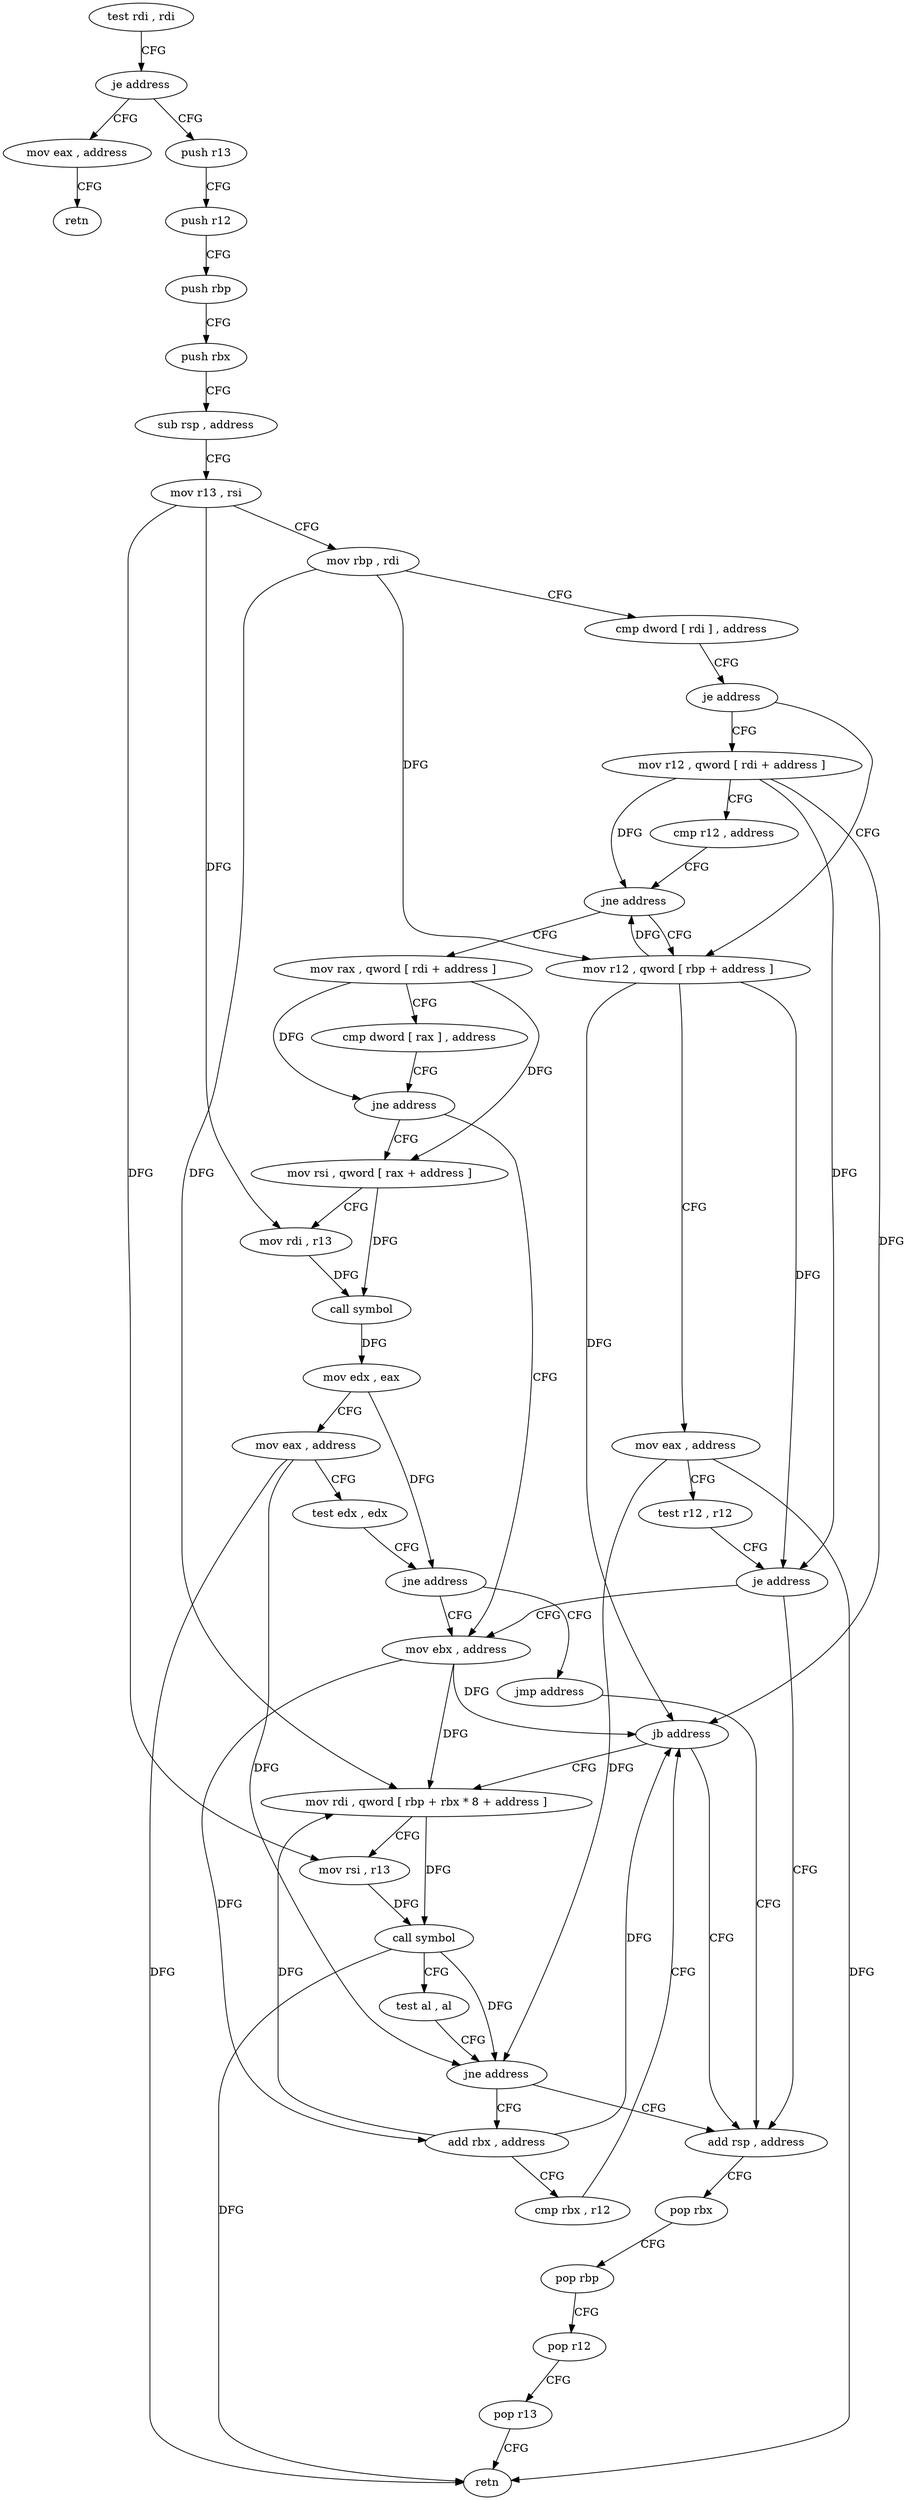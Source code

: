 digraph "func" {
"121522" [label = "test rdi , rdi" ]
"121525" [label = "je address" ]
"121648" [label = "mov eax , address" ]
"121527" [label = "push r13" ]
"121653" [label = "retn" ]
"121529" [label = "push r12" ]
"121531" [label = "push rbp" ]
"121532" [label = "push rbx" ]
"121533" [label = "sub rsp , address" ]
"121537" [label = "mov r13 , rsi" ]
"121540" [label = "mov rbp , rdi" ]
"121543" [label = "cmp dword [ rdi ] , address" ]
"121546" [label = "je address" ]
"121604" [label = "mov r12 , qword [ rdi + address ]" ]
"121548" [label = "mov r12 , qword [ rbp + address ]" ]
"121608" [label = "cmp r12 , address" ]
"121612" [label = "jne address" ]
"121614" [label = "mov rax , qword [ rdi + address ]" ]
"121552" [label = "mov eax , address" ]
"121557" [label = "test r12 , r12" ]
"121560" [label = "je address" ]
"121593" [label = "add rsp , address" ]
"121562" [label = "mov ebx , address" ]
"121618" [label = "cmp dword [ rax ] , address" ]
"121621" [label = "jne address" ]
"121623" [label = "mov rsi , qword [ rax + address ]" ]
"121597" [label = "pop rbx" ]
"121598" [label = "pop rbp" ]
"121599" [label = "pop r12" ]
"121601" [label = "pop r13" ]
"121603" [label = "retn" ]
"121567" [label = "mov rdi , qword [ rbp + rbx * 8 + address ]" ]
"121627" [label = "mov rdi , r13" ]
"121630" [label = "call symbol" ]
"121635" [label = "mov edx , eax" ]
"121637" [label = "mov eax , address" ]
"121642" [label = "test edx , edx" ]
"121644" [label = "jne address" ]
"121646" [label = "jmp address" ]
"121584" [label = "add rbx , address" ]
"121588" [label = "cmp rbx , r12" ]
"121591" [label = "jb address" ]
"121572" [label = "mov rsi , r13" ]
"121575" [label = "call symbol" ]
"121580" [label = "test al , al" ]
"121582" [label = "jne address" ]
"121522" -> "121525" [ label = "CFG" ]
"121525" -> "121648" [ label = "CFG" ]
"121525" -> "121527" [ label = "CFG" ]
"121648" -> "121653" [ label = "CFG" ]
"121527" -> "121529" [ label = "CFG" ]
"121529" -> "121531" [ label = "CFG" ]
"121531" -> "121532" [ label = "CFG" ]
"121532" -> "121533" [ label = "CFG" ]
"121533" -> "121537" [ label = "CFG" ]
"121537" -> "121540" [ label = "CFG" ]
"121537" -> "121627" [ label = "DFG" ]
"121537" -> "121572" [ label = "DFG" ]
"121540" -> "121543" [ label = "CFG" ]
"121540" -> "121548" [ label = "DFG" ]
"121540" -> "121567" [ label = "DFG" ]
"121543" -> "121546" [ label = "CFG" ]
"121546" -> "121604" [ label = "CFG" ]
"121546" -> "121548" [ label = "CFG" ]
"121604" -> "121608" [ label = "CFG" ]
"121604" -> "121612" [ label = "DFG" ]
"121604" -> "121560" [ label = "DFG" ]
"121604" -> "121591" [ label = "DFG" ]
"121548" -> "121552" [ label = "CFG" ]
"121548" -> "121612" [ label = "DFG" ]
"121548" -> "121560" [ label = "DFG" ]
"121548" -> "121591" [ label = "DFG" ]
"121608" -> "121612" [ label = "CFG" ]
"121612" -> "121548" [ label = "CFG" ]
"121612" -> "121614" [ label = "CFG" ]
"121614" -> "121618" [ label = "CFG" ]
"121614" -> "121621" [ label = "DFG" ]
"121614" -> "121623" [ label = "DFG" ]
"121552" -> "121557" [ label = "CFG" ]
"121552" -> "121603" [ label = "DFG" ]
"121552" -> "121582" [ label = "DFG" ]
"121557" -> "121560" [ label = "CFG" ]
"121560" -> "121593" [ label = "CFG" ]
"121560" -> "121562" [ label = "CFG" ]
"121593" -> "121597" [ label = "CFG" ]
"121562" -> "121567" [ label = "DFG" ]
"121562" -> "121584" [ label = "DFG" ]
"121562" -> "121591" [ label = "DFG" ]
"121618" -> "121621" [ label = "CFG" ]
"121621" -> "121562" [ label = "CFG" ]
"121621" -> "121623" [ label = "CFG" ]
"121623" -> "121627" [ label = "CFG" ]
"121623" -> "121630" [ label = "DFG" ]
"121597" -> "121598" [ label = "CFG" ]
"121598" -> "121599" [ label = "CFG" ]
"121599" -> "121601" [ label = "CFG" ]
"121601" -> "121603" [ label = "CFG" ]
"121567" -> "121572" [ label = "CFG" ]
"121567" -> "121575" [ label = "DFG" ]
"121627" -> "121630" [ label = "DFG" ]
"121630" -> "121635" [ label = "DFG" ]
"121635" -> "121637" [ label = "CFG" ]
"121635" -> "121644" [ label = "DFG" ]
"121637" -> "121642" [ label = "CFG" ]
"121637" -> "121603" [ label = "DFG" ]
"121637" -> "121582" [ label = "DFG" ]
"121642" -> "121644" [ label = "CFG" ]
"121644" -> "121562" [ label = "CFG" ]
"121644" -> "121646" [ label = "CFG" ]
"121646" -> "121593" [ label = "CFG" ]
"121584" -> "121588" [ label = "CFG" ]
"121584" -> "121567" [ label = "DFG" ]
"121584" -> "121591" [ label = "DFG" ]
"121588" -> "121591" [ label = "CFG" ]
"121591" -> "121567" [ label = "CFG" ]
"121591" -> "121593" [ label = "CFG" ]
"121572" -> "121575" [ label = "DFG" ]
"121575" -> "121580" [ label = "CFG" ]
"121575" -> "121603" [ label = "DFG" ]
"121575" -> "121582" [ label = "DFG" ]
"121580" -> "121582" [ label = "CFG" ]
"121582" -> "121593" [ label = "CFG" ]
"121582" -> "121584" [ label = "CFG" ]
}
